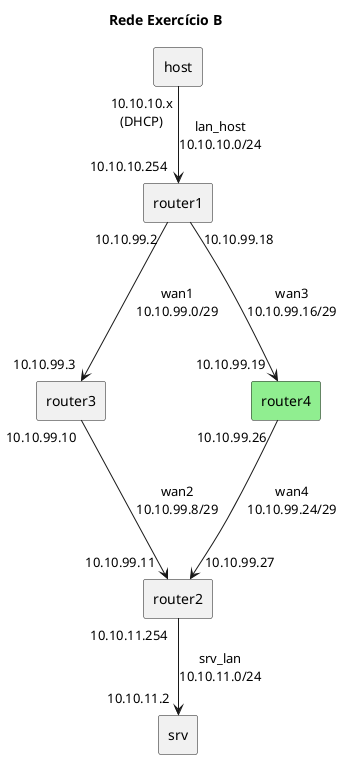 @startuml
' https://plantuml.com/component-diagram

title Rede Exercício B

rectangle "host" as Host
rectangle "router1" as Router1
rectangle "router3" as Router3
rectangle "router2" as Router2
rectangle "router4" as Router4 #LightGreen
rectangle "srv" as Server
rectangle " " as Spacer1
rectangle " " as Spacer2


Host "10.10.10.x\n(DHCP)" --> "10.10.10.254" Router1 : "lan_host\n10.10.10.0/24"

Router1 "10.10.99.2" ---> "10.10.99.3" Router3 : wan1\n10.10.99.0/29
Router3 "10.10.99.10"  ---> "10.10.99.11" Router2 : wan2\n10.10.99.8/29
Router1 "10.10.99.18" ---> "10.10.99.19" Router4 : wan3\n10.10.99.16/29
Router4 "10.10.99.26" ---> "10.10.99.27" Router2 : wan4\n10.10.99.24/29

Router2 "10.10.11.254" --> "10.10.11.2" Server : srv_lan\n10.10.11.0/24

Router3 -right- Spacer1
Spacer1 -right- Spacer2
Spacer2 -right- Router4

hide Spacer1
hide Spacer2

@enduml

@startuml
''https://plantuml.com/nwdiag
'
'title "Rede Tutorial"
'
'nwdiag {
'    host
'    network lan_host {
'    width = full
'        address = "10.10.10.0/24"
'
'        host [address = "10.10.10.x\n(DHCP)"];
'        router1 [address = "10.10.10.254"];
'    }
'
'    network wan1 {
''    width = full
'    address = "10.10.99.0/29"
'        router1 [address = "10.10.99.2"];
'        router3 [address = "10.10.99.3"]
'    }
'
'    network wan3 {
''    width = full
'    address = "10.10.99.16/29"
'        router1 [address = "10.10.99.18"];
'        router4 [address = "10.10.99.19"]
'    }
'    network wan2 {
''    width = full
'    address = "10.10.99.8/29"
'        router3 [address = "10.10.99.10"];
'        router2 [address = "10.10.99.11"]
'    }
'    network wan4 {
''    width = full
'    address = "10.10.99.24/29"
'        router4 [address = "10.10.99.26"];
'        router2 [address = "10.10.99.27"]
'    }
'    network lan_srv {
'    width = full
'    address = "10.10.11.0/24"
'        router2 [address = "10.10.11.254"];
'        srv [address = "10.10.11.2"]
'    }
'}
@enduml